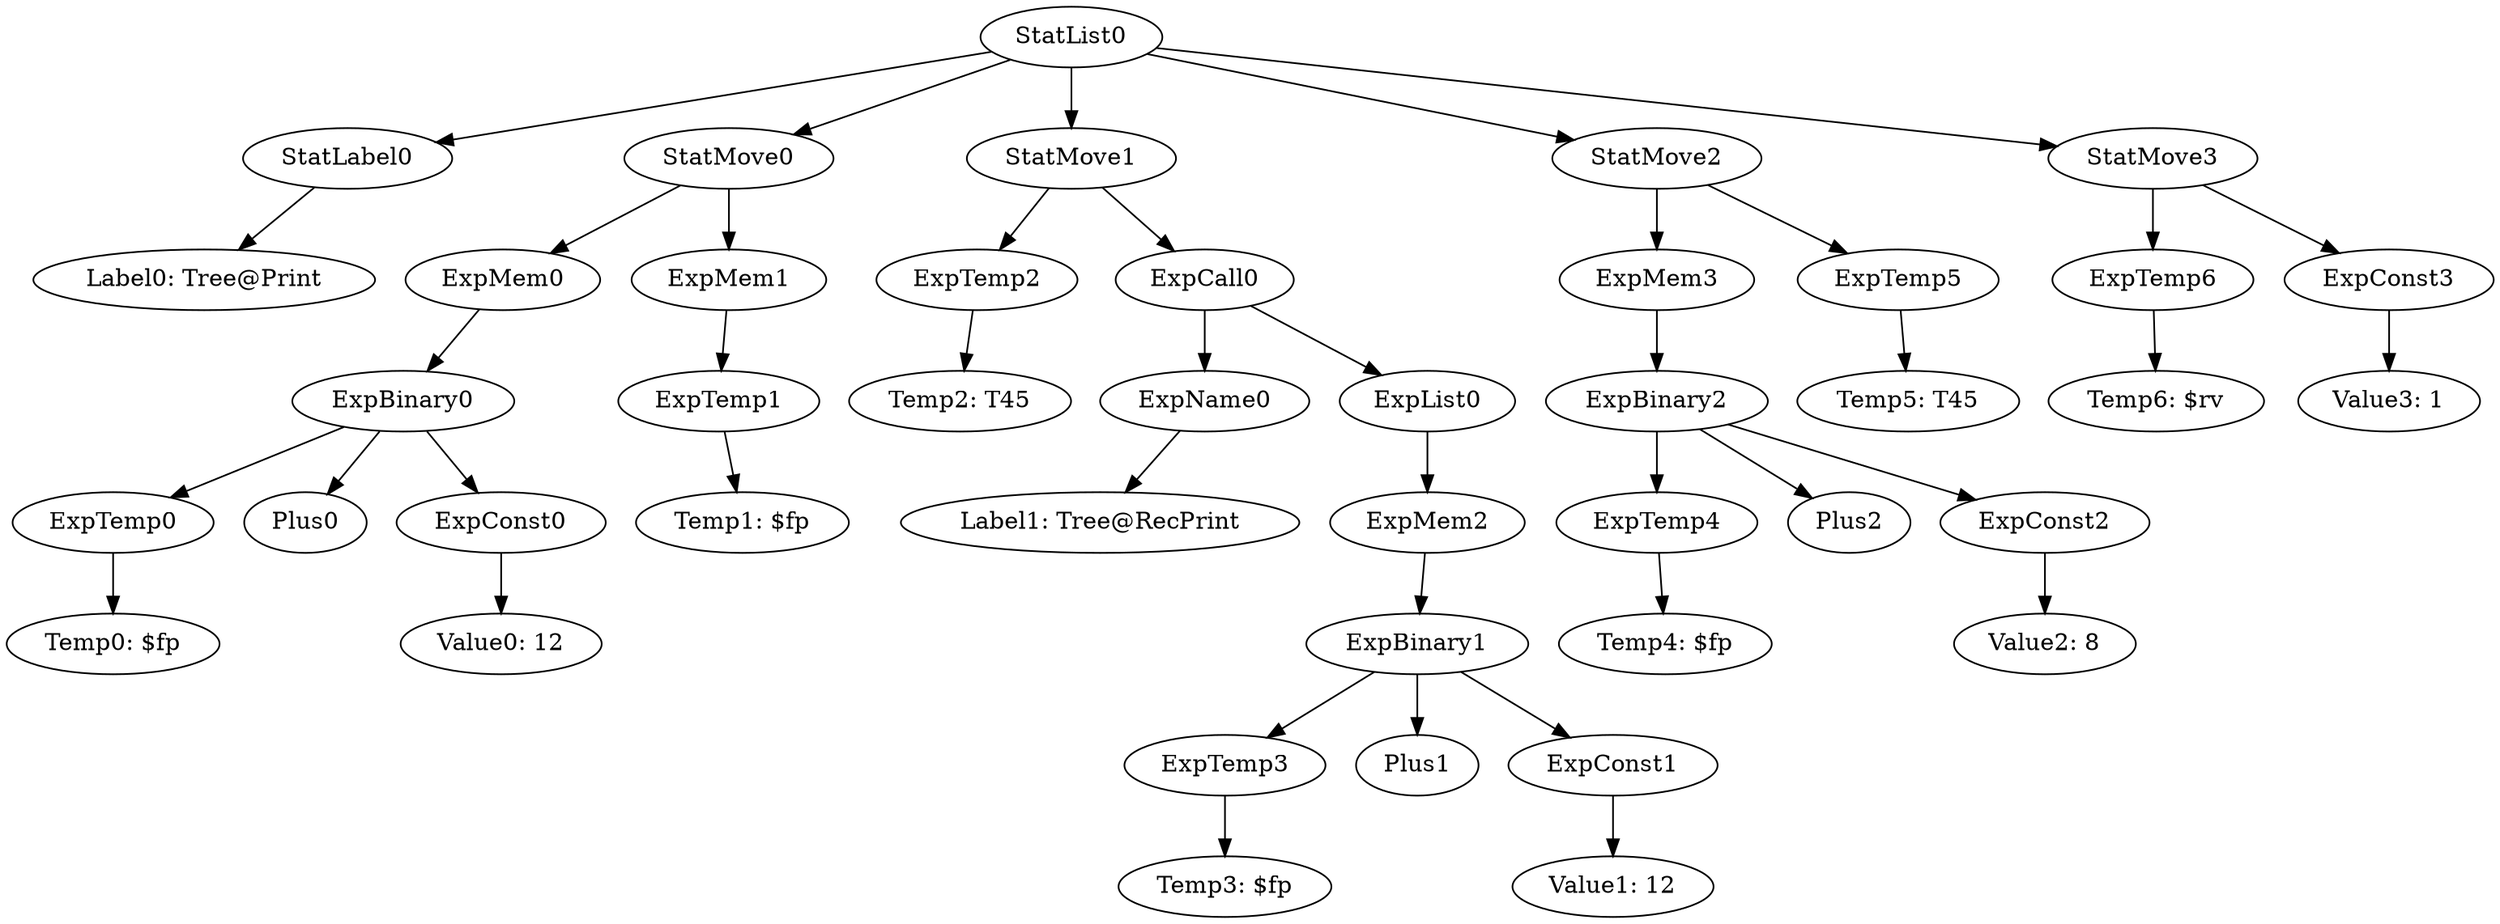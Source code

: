 digraph {
	ordering = out;
	ExpConst3 -> "Value3: 1";
	StatMove3 -> ExpTemp6;
	StatMove3 -> ExpConst3;
	ExpTemp6 -> "Temp6: $rv";
	StatMove2 -> ExpMem3;
	StatMove2 -> ExpTemp5;
	ExpTemp5 -> "Temp5: T45";
	ExpTemp1 -> "Temp1: $fp";
	ExpMem1 -> ExpTemp1;
	ExpConst0 -> "Value0: 12";
	ExpMem0 -> ExpBinary0;
	ExpBinary1 -> ExpTemp3;
	ExpBinary1 -> Plus1;
	ExpBinary1 -> ExpConst1;
	ExpMem3 -> ExpBinary2;
	ExpTemp2 -> "Temp2: T45";
	StatLabel0 -> "Label0: Tree@Print";
	StatList0 -> StatLabel0;
	StatList0 -> StatMove0;
	StatList0 -> StatMove1;
	StatList0 -> StatMove2;
	StatList0 -> StatMove3;
	ExpTemp0 -> "Temp0: $fp";
	StatMove0 -> ExpMem0;
	StatMove0 -> ExpMem1;
	ExpBinary0 -> ExpTemp0;
	ExpBinary0 -> Plus0;
	ExpBinary0 -> ExpConst0;
	StatMove1 -> ExpTemp2;
	StatMove1 -> ExpCall0;
	ExpConst1 -> "Value1: 12";
	ExpName0 -> "Label1: Tree@RecPrint";
	ExpMem2 -> ExpBinary1;
	ExpCall0 -> ExpName0;
	ExpCall0 -> ExpList0;
	ExpTemp4 -> "Temp4: $fp";
	ExpBinary2 -> ExpTemp4;
	ExpBinary2 -> Plus2;
	ExpBinary2 -> ExpConst2;
	ExpTemp3 -> "Temp3: $fp";
	ExpList0 -> ExpMem2;
	ExpConst2 -> "Value2: 8";
}

